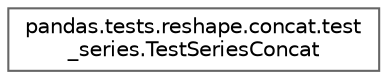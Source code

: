 digraph "Graphical Class Hierarchy"
{
 // LATEX_PDF_SIZE
  bgcolor="transparent";
  edge [fontname=Helvetica,fontsize=10,labelfontname=Helvetica,labelfontsize=10];
  node [fontname=Helvetica,fontsize=10,shape=box,height=0.2,width=0.4];
  rankdir="LR";
  Node0 [id="Node000000",label="pandas.tests.reshape.concat.test\l_series.TestSeriesConcat",height=0.2,width=0.4,color="grey40", fillcolor="white", style="filled",URL="$db/d72/classpandas_1_1tests_1_1reshape_1_1concat_1_1test__series_1_1TestSeriesConcat.html",tooltip=" "];
}
